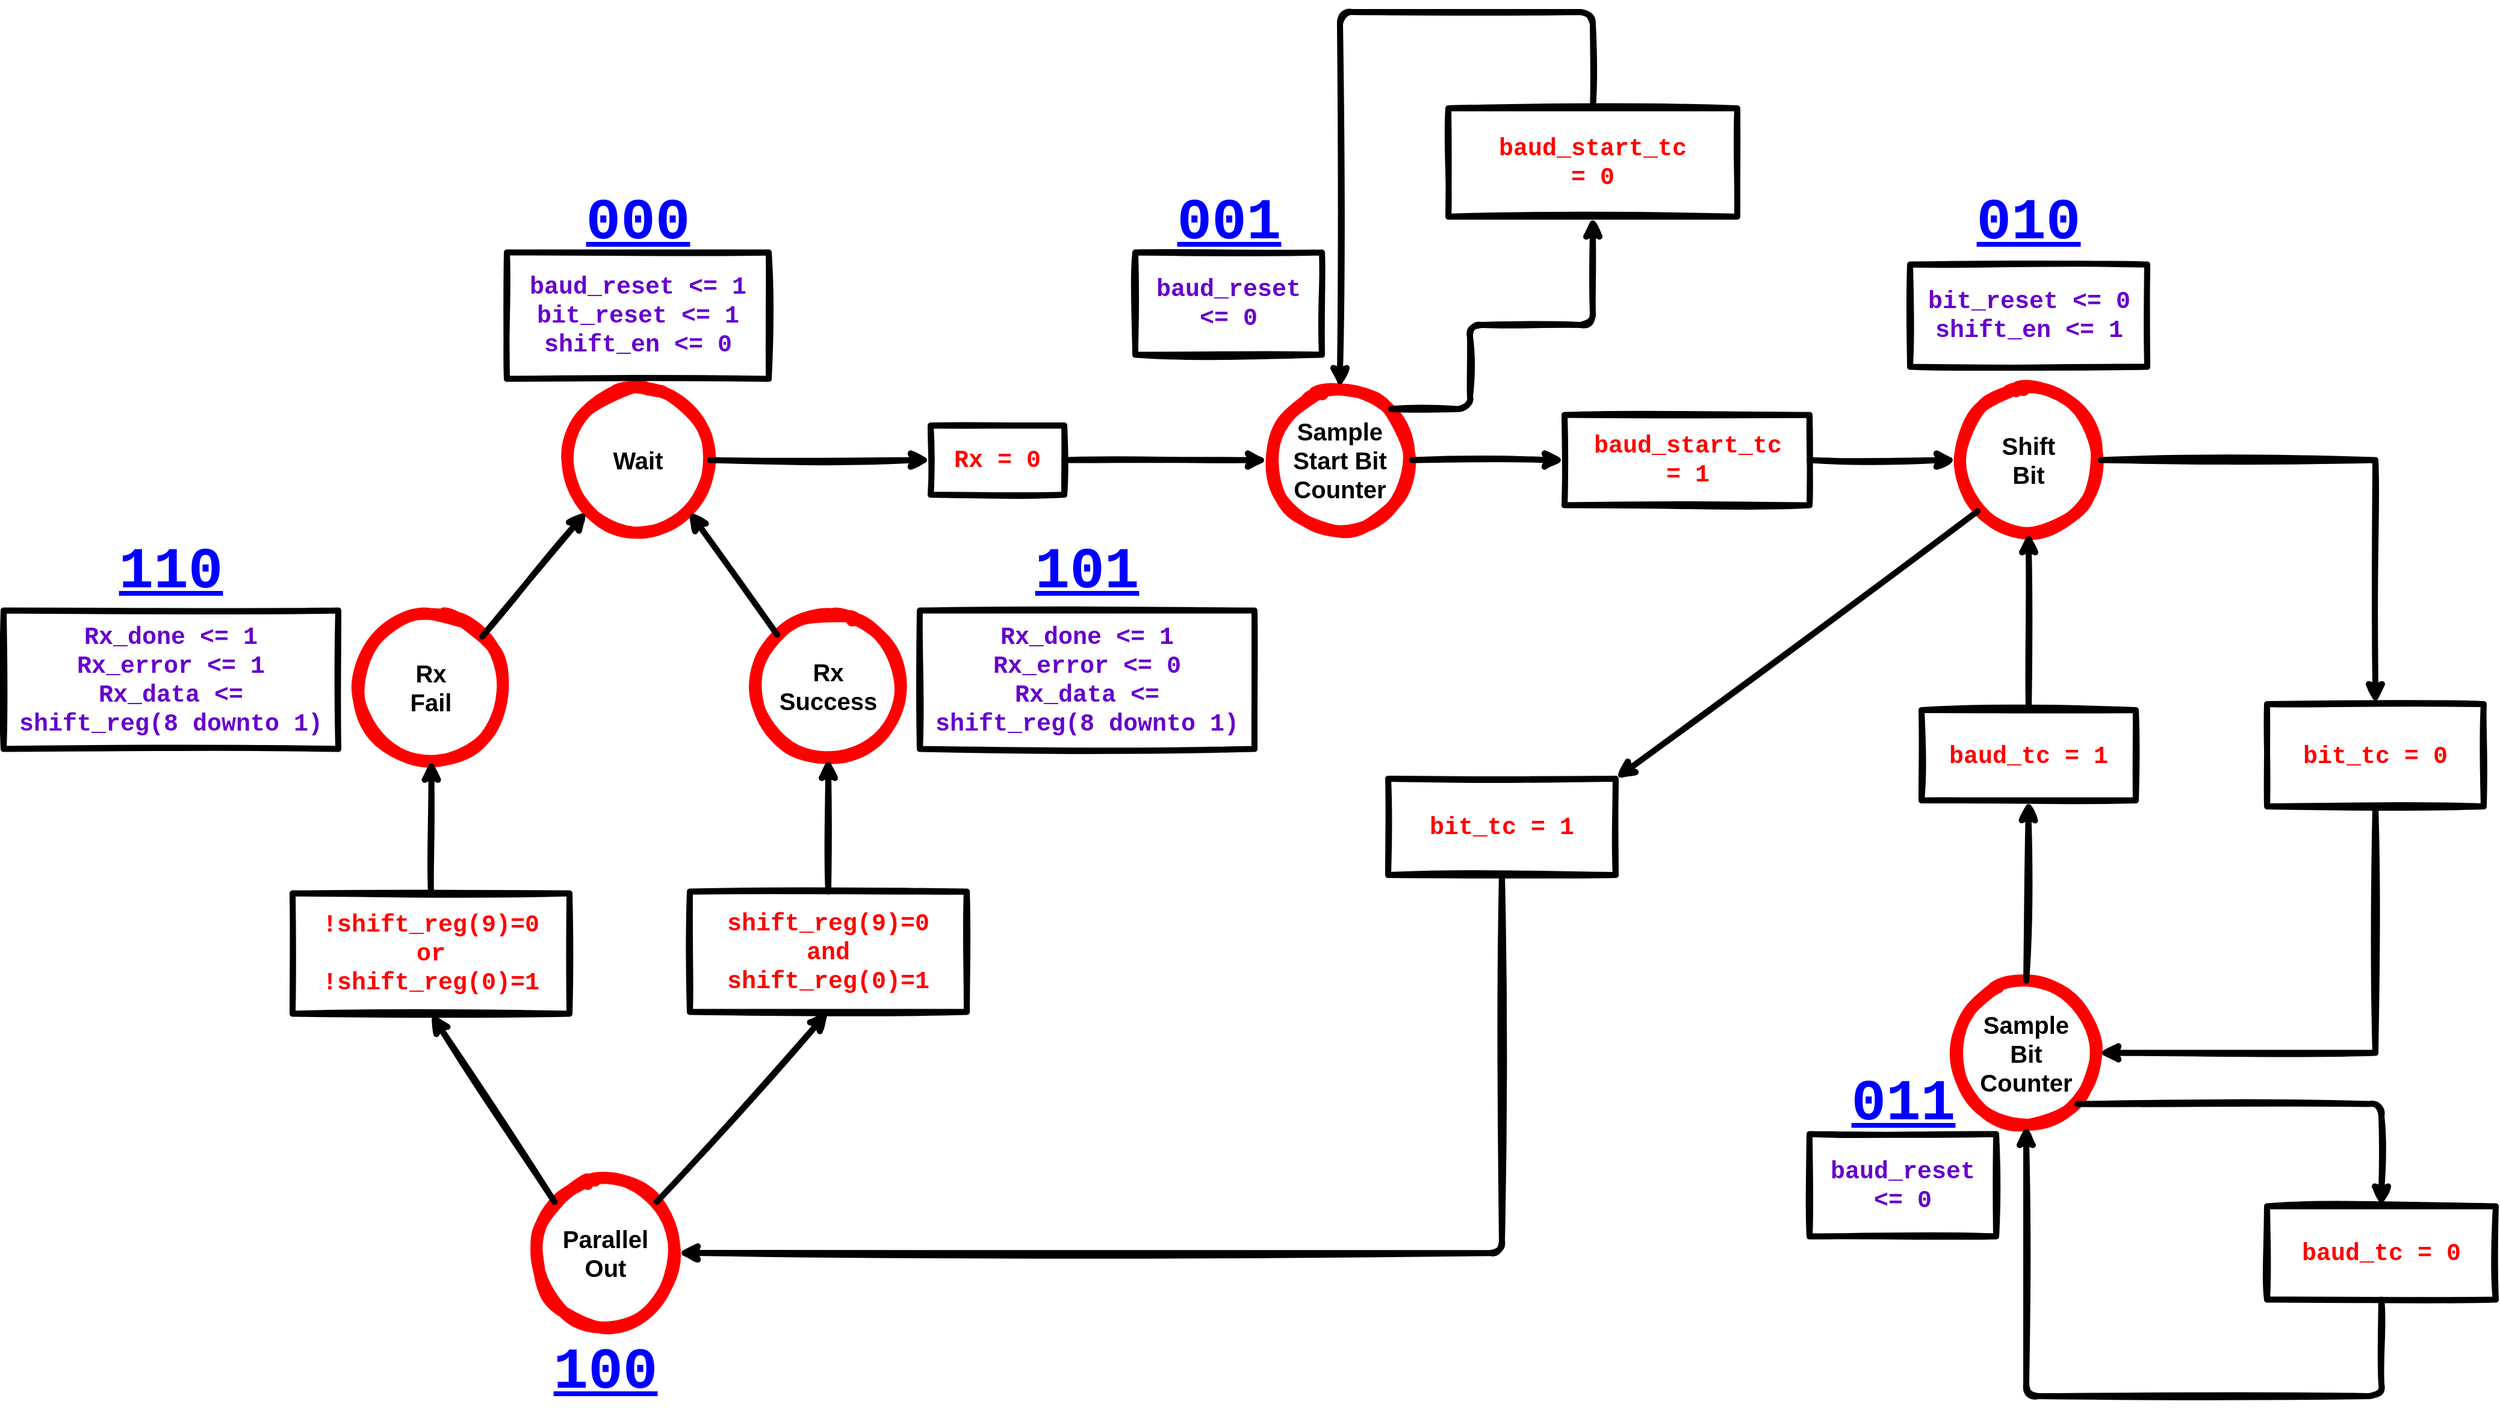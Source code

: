 <mxfile version="18.1.2" type="github">
  <diagram id="x6LJebkulXxpP8k-j8Yy" name="Page-1">
    <mxGraphModel dx="2844" dy="1508" grid="0" gridSize="10" guides="1" tooltips="1" connect="1" arrows="1" fold="1" page="1" pageScale="1" pageWidth="2336" pageHeight="1654" math="0" shadow="0">
      <root>
        <mxCell id="0" />
        <mxCell id="1" parent="0" />
        <mxCell id="wVWjdl_f4s-kxVcAb7ZQ-7" value="" style="group;rounded=0;sketch=1;" parent="1" vertex="1" connectable="0">
          <mxGeometry x="599.75" y="564.3" width="120" height="120" as="geometry" />
        </mxCell>
        <mxCell id="wVWjdl_f4s-kxVcAb7ZQ-8" value="" style="ellipse;whiteSpace=wrap;html=1;rounded=0;strokeWidth=10;sketch=1;strokeColor=#FF0000;" parent="wVWjdl_f4s-kxVcAb7ZQ-7" vertex="1">
          <mxGeometry width="120" height="120" as="geometry" />
        </mxCell>
        <mxCell id="wVWjdl_f4s-kxVcAb7ZQ-9" value="&lt;b style=&quot;font-size: 20px;&quot;&gt;Wait&lt;/b&gt;" style="text;html=1;strokeColor=none;fillColor=none;align=center;verticalAlign=middle;whiteSpace=wrap;rounded=0;sketch=1;" parent="wVWjdl_f4s-kxVcAb7ZQ-7" vertex="1">
          <mxGeometry x="15" y="37.5" width="90" height="45" as="geometry" />
        </mxCell>
        <mxCell id="wVWjdl_f4s-kxVcAb7ZQ-63" value="" style="group;rounded=0;sketch=1;" parent="1" vertex="1" connectable="0">
          <mxGeometry x="1183" y="564.3" width="120" height="120" as="geometry" />
        </mxCell>
        <mxCell id="wVWjdl_f4s-kxVcAb7ZQ-64" value="" style="ellipse;whiteSpace=wrap;html=1;rounded=0;strokeWidth=10;sketch=1;strokeColor=#FF0000;" parent="wVWjdl_f4s-kxVcAb7ZQ-63" vertex="1">
          <mxGeometry width="120" height="120" as="geometry" />
        </mxCell>
        <mxCell id="wVWjdl_f4s-kxVcAb7ZQ-65" value="&lt;b style=&quot;font-size: 20px;&quot;&gt;Sample&lt;br&gt;Start Bit&lt;br&gt;Counter&lt;br&gt;&lt;/b&gt;" style="text;html=1;strokeColor=none;fillColor=none;align=center;verticalAlign=middle;whiteSpace=wrap;rounded=0;sketch=1;" parent="wVWjdl_f4s-kxVcAb7ZQ-63" vertex="1">
          <mxGeometry x="15" y="37.5" width="90" height="45" as="geometry" />
        </mxCell>
        <mxCell id="wVWjdl_f4s-kxVcAb7ZQ-66" value="" style="group;rounded=0;sketch=1;" parent="1" vertex="1" connectable="0">
          <mxGeometry x="1755" y="564.3" width="120" height="120" as="geometry" />
        </mxCell>
        <mxCell id="wVWjdl_f4s-kxVcAb7ZQ-67" value="" style="ellipse;whiteSpace=wrap;html=1;rounded=0;strokeWidth=10;sketch=1;strokeColor=#FF0000;" parent="wVWjdl_f4s-kxVcAb7ZQ-66" vertex="1">
          <mxGeometry width="120" height="120" as="geometry" />
        </mxCell>
        <mxCell id="wVWjdl_f4s-kxVcAb7ZQ-68" value="&lt;b style=&quot;font-size: 20px;&quot;&gt;Shift&lt;br&gt;Bit&lt;br&gt;&lt;/b&gt;" style="text;html=1;strokeColor=none;fillColor=none;align=center;verticalAlign=middle;whiteSpace=wrap;rounded=0;sketch=1;" parent="wVWjdl_f4s-kxVcAb7ZQ-66" vertex="1">
          <mxGeometry x="15" y="37.5" width="90" height="45" as="geometry" />
        </mxCell>
        <mxCell id="wVWjdl_f4s-kxVcAb7ZQ-69" value="" style="group;rounded=0;sketch=1;" parent="1" vertex="1" connectable="0">
          <mxGeometry x="1753" y="1056.8" width="120" height="120" as="geometry" />
        </mxCell>
        <mxCell id="wVWjdl_f4s-kxVcAb7ZQ-70" value="" style="ellipse;whiteSpace=wrap;html=1;rounded=0;strokeWidth=10;sketch=1;strokeColor=#FF0000;" parent="wVWjdl_f4s-kxVcAb7ZQ-69" vertex="1">
          <mxGeometry width="120" height="120" as="geometry" />
        </mxCell>
        <mxCell id="wVWjdl_f4s-kxVcAb7ZQ-71" value="&lt;b style=&quot;font-size: 20px;&quot;&gt;Sample&lt;br&gt;Bit&lt;br&gt;Counter&lt;br&gt;&lt;/b&gt;" style="text;html=1;strokeColor=none;fillColor=none;align=center;verticalAlign=middle;whiteSpace=wrap;rounded=0;sketch=1;" parent="wVWjdl_f4s-kxVcAb7ZQ-69" vertex="1">
          <mxGeometry x="15" y="37.5" width="90" height="45" as="geometry" />
        </mxCell>
        <mxCell id="wVWjdl_f4s-kxVcAb7ZQ-72" value="" style="group;rounded=0;sketch=1;" parent="1" vertex="1" connectable="0">
          <mxGeometry x="573" y="1223.05" width="120" height="120" as="geometry" />
        </mxCell>
        <mxCell id="wVWjdl_f4s-kxVcAb7ZQ-73" value="" style="ellipse;whiteSpace=wrap;html=1;rounded=0;strokeWidth=10;sketch=1;strokeColor=#FF0000;" parent="wVWjdl_f4s-kxVcAb7ZQ-72" vertex="1">
          <mxGeometry width="120" height="120" as="geometry" />
        </mxCell>
        <mxCell id="wVWjdl_f4s-kxVcAb7ZQ-74" value="&lt;b style=&quot;font-size: 20px;&quot;&gt;Parallel&lt;br&gt;Out&lt;br&gt;&lt;/b&gt;" style="text;html=1;strokeColor=none;fillColor=none;align=center;verticalAlign=middle;whiteSpace=wrap;rounded=0;sketch=1;" parent="wVWjdl_f4s-kxVcAb7ZQ-72" vertex="1">
          <mxGeometry x="15" y="37.5" width="90" height="45" as="geometry" />
        </mxCell>
        <mxCell id="wVWjdl_f4s-kxVcAb7ZQ-75" value="&lt;font size=&quot;1&quot; style=&quot;&quot; face=&quot;Courier New&quot;&gt;&lt;b style=&quot;&quot;&gt;&lt;u style=&quot;font-size: 48px;&quot;&gt;000&lt;/u&gt;&lt;/b&gt;&lt;/font&gt;" style="text;html=1;strokeColor=none;fillColor=none;align=center;verticalAlign=middle;whiteSpace=wrap;rounded=0;fontColor=#0000FF;sketch=1;" parent="1" vertex="1">
          <mxGeometry x="629.75" y="411.8" width="60" height="30" as="geometry" />
        </mxCell>
        <mxCell id="wVWjdl_f4s-kxVcAb7ZQ-76" value="&lt;font size=&quot;1&quot; style=&quot;&quot; face=&quot;Courier New&quot;&gt;&lt;b style=&quot;&quot;&gt;&lt;u style=&quot;font-size: 48px;&quot;&gt;001&lt;/u&gt;&lt;/b&gt;&lt;/font&gt;" style="text;html=1;strokeColor=none;fillColor=none;align=center;verticalAlign=middle;whiteSpace=wrap;rounded=0;fontColor=#0000FF;sketch=1;" parent="1" vertex="1">
          <mxGeometry x="1120.5" y="411.8" width="60" height="30" as="geometry" />
        </mxCell>
        <mxCell id="wVWjdl_f4s-kxVcAb7ZQ-77" value="&lt;font size=&quot;1&quot; style=&quot;&quot; face=&quot;Courier New&quot;&gt;&lt;b style=&quot;&quot;&gt;&lt;u style=&quot;font-size: 48px;&quot;&gt;010&lt;/u&gt;&lt;/b&gt;&lt;/font&gt;" style="text;html=1;strokeColor=none;fillColor=none;align=center;verticalAlign=middle;whiteSpace=wrap;rounded=0;fontColor=#0000FF;sketch=1;" parent="1" vertex="1">
          <mxGeometry x="1785" y="411.8" width="60" height="30" as="geometry" />
        </mxCell>
        <mxCell id="wVWjdl_f4s-kxVcAb7ZQ-78" value="&lt;font size=&quot;1&quot; style=&quot;&quot; face=&quot;Courier New&quot;&gt;&lt;b style=&quot;&quot;&gt;&lt;u style=&quot;font-size: 48px;&quot;&gt;100&lt;/u&gt;&lt;/b&gt;&lt;/font&gt;" style="text;html=1;strokeColor=none;fillColor=none;align=center;verticalAlign=middle;whiteSpace=wrap;rounded=0;fontColor=#0000FF;sketch=1;" parent="1" vertex="1">
          <mxGeometry x="603" y="1366.8" width="60" height="30" as="geometry" />
        </mxCell>
        <mxCell id="wVWjdl_f4s-kxVcAb7ZQ-79" value="&lt;font size=&quot;1&quot; style=&quot;&quot; face=&quot;Courier New&quot;&gt;&lt;b style=&quot;&quot;&gt;&lt;u style=&quot;font-size: 48px;&quot;&gt;011&lt;/u&gt;&lt;/b&gt;&lt;/font&gt;" style="text;html=1;strokeColor=none;fillColor=none;align=center;verticalAlign=middle;whiteSpace=wrap;rounded=0;fontColor=#0000FF;sketch=1;" parent="1" vertex="1">
          <mxGeometry x="1680.5" y="1144.3" width="60" height="30" as="geometry" />
        </mxCell>
        <mxCell id="wVWjdl_f4s-kxVcAb7ZQ-204" style="edgeStyle=orthogonalEdgeStyle;sketch=1;orthogonalLoop=1;jettySize=auto;html=1;exitX=0.5;exitY=0;exitDx=0;exitDy=0;entryX=0.5;entryY=0;entryDx=0;entryDy=0;fontFamily=Courier New;fontSize=20;fontColor=#6600CC;strokeWidth=5;" parent="1" source="wVWjdl_f4s-kxVcAb7ZQ-95" target="wVWjdl_f4s-kxVcAb7ZQ-64" edge="1">
          <mxGeometry relative="1" as="geometry">
            <Array as="points">
              <mxPoint x="1453" y="252" />
              <mxPoint x="1243" y="252" />
            </Array>
          </mxGeometry>
        </mxCell>
        <mxCell id="wVWjdl_f4s-kxVcAb7ZQ-95" value="&lt;font style=&quot;font-size: 20px;&quot; face=&quot;Courier New&quot;&gt;&lt;b style=&quot;&quot;&gt;baud_start_tc&lt;br&gt;= 0&lt;br&gt;&lt;/b&gt;&lt;/font&gt;" style="text;html=1;strokeColor=default;fillColor=none;align=center;verticalAlign=middle;whiteSpace=wrap;rounded=0;fontColor=#FF0000;strokeWidth=5;sketch=1;" parent="1" vertex="1">
          <mxGeometry x="1333" y="332" width="240" height="90" as="geometry" />
        </mxCell>
        <mxCell id="wVWjdl_f4s-kxVcAb7ZQ-173" style="edgeStyle=orthogonalEdgeStyle;sketch=1;orthogonalLoop=1;jettySize=auto;html=1;exitX=0.5;exitY=1;exitDx=0;exitDy=0;entryX=1;entryY=0.5;entryDx=0;entryDy=0;fontFamily=Courier New;fontSize=20;fontColor=#6600CC;strokeWidth=5;" parent="1" source="wVWjdl_f4s-kxVcAb7ZQ-96" target="wVWjdl_f4s-kxVcAb7ZQ-73" edge="1">
          <mxGeometry relative="1" as="geometry" />
        </mxCell>
        <mxCell id="wVWjdl_f4s-kxVcAb7ZQ-96" value="&lt;font style=&quot;font-size: 20px;&quot; face=&quot;Courier New&quot;&gt;&lt;b style=&quot;&quot;&gt;bit_tc = 1&lt;br&gt;&lt;/b&gt;&lt;/font&gt;" style="text;html=1;strokeColor=default;fillColor=none;align=center;verticalAlign=middle;whiteSpace=wrap;rounded=0;fontColor=#FF0000;strokeWidth=5;sketch=1;" parent="1" vertex="1">
          <mxGeometry x="1283" y="889" width="189" height="80" as="geometry" />
        </mxCell>
        <mxCell id="wVWjdl_f4s-kxVcAb7ZQ-200" style="edgeStyle=orthogonalEdgeStyle;sketch=1;orthogonalLoop=1;jettySize=auto;html=1;exitX=0.5;exitY=1;exitDx=0;exitDy=0;entryX=0.5;entryY=1;entryDx=0;entryDy=0;fontFamily=Courier New;fontSize=20;fontColor=#6600CC;strokeWidth=5;" parent="1" source="wVWjdl_f4s-kxVcAb7ZQ-97" target="wVWjdl_f4s-kxVcAb7ZQ-70" edge="1">
          <mxGeometry relative="1" as="geometry">
            <Array as="points">
              <mxPoint x="2108" y="1402" />
              <mxPoint x="1813" y="1402" />
            </Array>
          </mxGeometry>
        </mxCell>
        <mxCell id="wVWjdl_f4s-kxVcAb7ZQ-97" value="&lt;font style=&quot;font-size: 20px;&quot; face=&quot;Courier New&quot;&gt;&lt;b style=&quot;&quot;&gt;baud_tc = 0&lt;br&gt;&lt;/b&gt;&lt;/font&gt;" style="text;html=1;strokeColor=default;fillColor=none;align=center;verticalAlign=middle;whiteSpace=wrap;rounded=0;fontColor=#FF0000;sketch=1;strokeWidth=5;" parent="1" vertex="1">
          <mxGeometry x="2013" y="1244.3" width="190" height="77.5" as="geometry" />
        </mxCell>
        <mxCell id="wVWjdl_f4s-kxVcAb7ZQ-155" style="edgeStyle=orthogonalEdgeStyle;rounded=0;sketch=1;orthogonalLoop=1;jettySize=auto;html=1;exitX=0.5;exitY=1;exitDx=0;exitDy=0;entryX=1;entryY=0.5;entryDx=0;entryDy=0;fontFamily=Courier New;fontSize=20;fontColor=#6600CC;strokeWidth=5;" parent="1" source="wVWjdl_f4s-kxVcAb7ZQ-98" target="wVWjdl_f4s-kxVcAb7ZQ-70" edge="1">
          <mxGeometry relative="1" as="geometry" />
        </mxCell>
        <mxCell id="wVWjdl_f4s-kxVcAb7ZQ-98" value="&lt;font style=&quot;font-size: 20px;&quot; face=&quot;Courier New&quot;&gt;&lt;b style=&quot;&quot;&gt;bit_tc = 0&lt;br&gt;&lt;/b&gt;&lt;/font&gt;" style="text;html=1;strokeColor=default;fillColor=none;align=center;verticalAlign=middle;whiteSpace=wrap;rounded=0;fontColor=#FF0000;strokeWidth=5;sketch=1;" parent="1" vertex="1">
          <mxGeometry x="2013" y="827" width="180" height="85" as="geometry" />
        </mxCell>
        <mxCell id="wVWjdl_f4s-kxVcAb7ZQ-153" style="edgeStyle=orthogonalEdgeStyle;rounded=0;sketch=1;orthogonalLoop=1;jettySize=auto;html=1;exitX=0.5;exitY=0;exitDx=0;exitDy=0;entryX=0.5;entryY=1;entryDx=0;entryDy=0;fontFamily=Courier New;fontSize=20;fontColor=#6600CC;strokeWidth=5;" parent="1" source="wVWjdl_f4s-kxVcAb7ZQ-101" target="wVWjdl_f4s-kxVcAb7ZQ-67" edge="1">
          <mxGeometry relative="1" as="geometry" />
        </mxCell>
        <mxCell id="wVWjdl_f4s-kxVcAb7ZQ-101" value="&lt;font style=&quot;font-size: 20px;&quot; face=&quot;Courier New&quot;&gt;&lt;b style=&quot;&quot;&gt;baud_tc = 1&lt;br&gt;&lt;/b&gt;&lt;/font&gt;" style="text;html=1;strokeColor=default;fillColor=none;align=center;verticalAlign=middle;whiteSpace=wrap;rounded=0;fontColor=#FF0000;strokeWidth=5;sketch=1;" parent="1" vertex="1">
          <mxGeometry x="1726" y="832" width="178" height="75" as="geometry" />
        </mxCell>
        <mxCell id="wVWjdl_f4s-kxVcAb7ZQ-102" value="&lt;font color=&quot;#6600cc&quot; style=&quot;font-size: 20px;&quot; face=&quot;Courier New&quot;&gt;&lt;b style=&quot;&quot;&gt;bit_reset &amp;lt;= 0&lt;br&gt;shift_en &amp;lt;= 1&lt;br&gt;&lt;/b&gt;&lt;/font&gt;" style="text;html=1;strokeColor=default;fillColor=none;align=center;verticalAlign=middle;whiteSpace=wrap;rounded=0;fontColor=#0000FF;sketch=1;strokeWidth=5;" parent="1" vertex="1">
          <mxGeometry x="1716.5" y="461.8" width="197" height="85" as="geometry" />
        </mxCell>
        <mxCell id="wVWjdl_f4s-kxVcAb7ZQ-151" style="edgeStyle=orthogonalEdgeStyle;rounded=0;sketch=1;orthogonalLoop=1;jettySize=auto;html=1;exitX=1;exitY=0.5;exitDx=0;exitDy=0;entryX=0;entryY=0.5;entryDx=0;entryDy=0;fontFamily=Courier New;fontSize=20;fontColor=#6600CC;strokeWidth=5;" parent="1" source="wVWjdl_f4s-kxVcAb7ZQ-93" target="wVWjdl_f4s-kxVcAb7ZQ-67" edge="1">
          <mxGeometry relative="1" as="geometry" />
        </mxCell>
        <mxCell id="wVWjdl_f4s-kxVcAb7ZQ-93" value="&lt;font style=&quot;font-size: 20px;&quot; face=&quot;Courier New&quot;&gt;&lt;b style=&quot;&quot;&gt;baud_start_tc&lt;br&gt;= 1&lt;br&gt;&lt;/b&gt;&lt;/font&gt;" style="text;html=1;strokeColor=default;fillColor=none;align=center;verticalAlign=middle;whiteSpace=wrap;rounded=0;fontColor=#FF0000;strokeWidth=5;sketch=1;" parent="1" vertex="1">
          <mxGeometry x="1429.5" y="586.8" width="203.5" height="75" as="geometry" />
        </mxCell>
        <mxCell id="wVWjdl_f4s-kxVcAb7ZQ-164" style="edgeStyle=orthogonalEdgeStyle;rounded=0;sketch=1;orthogonalLoop=1;jettySize=auto;html=1;exitX=1;exitY=0.5;exitDx=0;exitDy=0;entryX=0;entryY=0.5;entryDx=0;entryDy=0;fontFamily=Courier New;fontSize=20;fontColor=#6600CC;strokeWidth=5;" parent="1" source="wVWjdl_f4s-kxVcAb7ZQ-89" target="wVWjdl_f4s-kxVcAb7ZQ-64" edge="1">
          <mxGeometry relative="1" as="geometry" />
        </mxCell>
        <mxCell id="wVWjdl_f4s-kxVcAb7ZQ-89" value="&lt;font size=&quot;1&quot; style=&quot;&quot; face=&quot;Courier New&quot;&gt;&lt;b style=&quot;font-size: 20px;&quot;&gt;Rx = 0&lt;/b&gt;&lt;/font&gt;" style="text;html=1;strokeColor=default;fillColor=none;align=center;verticalAlign=middle;whiteSpace=wrap;rounded=0;fontColor=#FF0000;strokeWidth=5;sketch=1;" parent="1" vertex="1">
          <mxGeometry x="903" y="595.55" width="111" height="57.5" as="geometry" />
        </mxCell>
        <mxCell id="wVWjdl_f4s-kxVcAb7ZQ-143" value="&lt;font color=&quot;#6600cc&quot; size=&quot;1&quot; style=&quot;&quot; face=&quot;Courier New&quot;&gt;&lt;b style=&quot;font-size: 20px;&quot;&gt;baud_reset &amp;lt;= 0&lt;br&gt;&lt;/b&gt;&lt;/font&gt;" style="text;html=1;strokeColor=default;fillColor=none;align=center;verticalAlign=middle;whiteSpace=wrap;rounded=0;fontColor=#0000FF;sketch=1;strokeWidth=5;" parent="1" vertex="1">
          <mxGeometry x="1073" y="451.8" width="155" height="85" as="geometry" />
        </mxCell>
        <mxCell id="wVWjdl_f4s-kxVcAb7ZQ-144" value="&lt;font color=&quot;#6600cc&quot; style=&quot;font-size: 20px;&quot; face=&quot;Courier New&quot;&gt;&lt;b style=&quot;&quot;&gt;baud_reset &amp;lt;= 1&lt;br&gt;bit_reset &amp;lt;= 1&lt;br&gt;shift_en &amp;lt;= 0&lt;br&gt;&lt;/b&gt;&lt;/font&gt;" style="text;html=1;strokeColor=default;fillColor=none;align=center;verticalAlign=middle;whiteSpace=wrap;rounded=0;fontColor=#0000FF;sketch=1;strokeWidth=5;" parent="1" vertex="1">
          <mxGeometry x="551" y="451.8" width="217.5" height="105" as="geometry" />
        </mxCell>
        <mxCell id="wVWjdl_f4s-kxVcAb7ZQ-150" style="edgeStyle=orthogonalEdgeStyle;rounded=0;sketch=1;orthogonalLoop=1;jettySize=auto;html=1;exitX=1;exitY=0.5;exitDx=0;exitDy=0;entryX=0;entryY=0.5;entryDx=0;entryDy=0;fontFamily=Courier New;fontSize=20;fontColor=#6600CC;strokeWidth=5;" parent="1" source="wVWjdl_f4s-kxVcAb7ZQ-64" target="wVWjdl_f4s-kxVcAb7ZQ-93" edge="1">
          <mxGeometry relative="1" as="geometry" />
        </mxCell>
        <mxCell id="wVWjdl_f4s-kxVcAb7ZQ-154" style="edgeStyle=orthogonalEdgeStyle;rounded=0;sketch=1;orthogonalLoop=1;jettySize=auto;html=1;exitX=1;exitY=0.5;exitDx=0;exitDy=0;entryX=0.5;entryY=0;entryDx=0;entryDy=0;fontFamily=Courier New;fontSize=20;fontColor=#6600CC;strokeWidth=5;" parent="1" source="wVWjdl_f4s-kxVcAb7ZQ-67" target="wVWjdl_f4s-kxVcAb7ZQ-98" edge="1">
          <mxGeometry relative="1" as="geometry" />
        </mxCell>
        <mxCell id="wVWjdl_f4s-kxVcAb7ZQ-157" style="edgeStyle=none;rounded=0;sketch=1;orthogonalLoop=1;jettySize=auto;html=1;exitX=0;exitY=1;exitDx=0;exitDy=0;entryX=1;entryY=0;entryDx=0;entryDy=0;fontFamily=Courier New;fontSize=20;fontColor=#6600CC;strokeWidth=5;" parent="1" source="wVWjdl_f4s-kxVcAb7ZQ-67" target="wVWjdl_f4s-kxVcAb7ZQ-96" edge="1">
          <mxGeometry relative="1" as="geometry" />
        </mxCell>
        <mxCell id="wVWjdl_f4s-kxVcAb7ZQ-163" style="edgeStyle=orthogonalEdgeStyle;rounded=0;sketch=1;orthogonalLoop=1;jettySize=auto;html=1;exitX=1;exitY=0.5;exitDx=0;exitDy=0;entryX=0;entryY=0.5;entryDx=0;entryDy=0;fontFamily=Courier New;fontSize=20;fontColor=#6600CC;strokeWidth=5;" parent="1" source="wVWjdl_f4s-kxVcAb7ZQ-8" target="wVWjdl_f4s-kxVcAb7ZQ-89" edge="1">
          <mxGeometry relative="1" as="geometry" />
        </mxCell>
        <mxCell id="wVWjdl_f4s-kxVcAb7ZQ-165" value="" style="group;rounded=0;sketch=1;" parent="1" vertex="1" connectable="0">
          <mxGeometry x="758" y="751.8" width="120" height="120" as="geometry" />
        </mxCell>
        <mxCell id="wVWjdl_f4s-kxVcAb7ZQ-166" value="" style="ellipse;whiteSpace=wrap;html=1;rounded=0;strokeWidth=10;sketch=1;strokeColor=#FF0000;" parent="wVWjdl_f4s-kxVcAb7ZQ-165" vertex="1">
          <mxGeometry width="120" height="120" as="geometry" />
        </mxCell>
        <mxCell id="wVWjdl_f4s-kxVcAb7ZQ-167" value="&lt;b style=&quot;font-size: 20px;&quot;&gt;Rx&lt;br&gt;Success&lt;br&gt;&lt;/b&gt;" style="text;html=1;strokeColor=none;fillColor=none;align=center;verticalAlign=middle;whiteSpace=wrap;rounded=0;sketch=1;" parent="wVWjdl_f4s-kxVcAb7ZQ-165" vertex="1">
          <mxGeometry x="15" y="37.5" width="90" height="45" as="geometry" />
        </mxCell>
        <mxCell id="wVWjdl_f4s-kxVcAb7ZQ-170" value="" style="group;rounded=0;sketch=1;" parent="1" vertex="1" connectable="0">
          <mxGeometry x="428" y="753.3" width="120" height="120" as="geometry" />
        </mxCell>
        <mxCell id="wVWjdl_f4s-kxVcAb7ZQ-171" value="" style="ellipse;whiteSpace=wrap;html=1;rounded=0;strokeWidth=10;sketch=1;strokeColor=#FF0000;" parent="wVWjdl_f4s-kxVcAb7ZQ-170" vertex="1">
          <mxGeometry width="120" height="120" as="geometry" />
        </mxCell>
        <mxCell id="wVWjdl_f4s-kxVcAb7ZQ-172" value="&lt;b style=&quot;font-size: 20px;&quot;&gt;Rx&lt;br&gt;Fail&lt;br&gt;&lt;/b&gt;" style="text;html=1;strokeColor=none;fillColor=none;align=center;verticalAlign=middle;whiteSpace=wrap;rounded=0;sketch=1;" parent="wVWjdl_f4s-kxVcAb7ZQ-170" vertex="1">
          <mxGeometry x="15" y="37.5" width="90" height="45" as="geometry" />
        </mxCell>
        <mxCell id="wVWjdl_f4s-kxVcAb7ZQ-179" value="&lt;font color=&quot;#6600cc&quot; size=&quot;1&quot; style=&quot;&quot; face=&quot;Courier New&quot;&gt;&lt;b style=&quot;font-size: 20px;&quot;&gt;baud_reset &amp;lt;= 0&lt;br&gt;&lt;/b&gt;&lt;/font&gt;" style="text;html=1;strokeColor=default;fillColor=none;align=center;verticalAlign=middle;whiteSpace=wrap;rounded=0;fontColor=#0000FF;sketch=1;strokeWidth=5;" parent="1" vertex="1">
          <mxGeometry x="1633" y="1184.3" width="155" height="85" as="geometry" />
        </mxCell>
        <mxCell id="wVWjdl_f4s-kxVcAb7ZQ-182" style="edgeStyle=none;sketch=1;orthogonalLoop=1;jettySize=auto;html=1;exitX=0.5;exitY=0;exitDx=0;exitDy=0;entryX=0.5;entryY=1;entryDx=0;entryDy=0;fontFamily=Courier New;fontSize=20;fontColor=#6600CC;strokeWidth=5;" parent="1" source="wVWjdl_f4s-kxVcAb7ZQ-180" target="wVWjdl_f4s-kxVcAb7ZQ-166" edge="1">
          <mxGeometry relative="1" as="geometry" />
        </mxCell>
        <mxCell id="wVWjdl_f4s-kxVcAb7ZQ-180" value="&lt;font style=&quot;font-size: 20px;&quot; face=&quot;Courier New&quot;&gt;&lt;b style=&quot;&quot;&gt;shift_reg(9)=0&lt;br&gt;and&lt;br&gt;shift_reg(0)=1&lt;br&gt;&lt;/b&gt;&lt;/font&gt;" style="text;html=1;strokeColor=default;fillColor=none;align=center;verticalAlign=middle;whiteSpace=wrap;rounded=0;fontColor=#FF0000;strokeWidth=5;sketch=1;" parent="1" vertex="1">
          <mxGeometry x="703" y="982.8" width="230" height="100" as="geometry" />
        </mxCell>
        <mxCell id="wVWjdl_f4s-kxVcAb7ZQ-181" style="edgeStyle=none;sketch=1;orthogonalLoop=1;jettySize=auto;html=1;exitX=1;exitY=0;exitDx=0;exitDy=0;entryX=0.5;entryY=1;entryDx=0;entryDy=0;fontFamily=Courier New;fontSize=20;fontColor=#6600CC;strokeWidth=5;" parent="1" source="wVWjdl_f4s-kxVcAb7ZQ-73" target="wVWjdl_f4s-kxVcAb7ZQ-180" edge="1">
          <mxGeometry relative="1" as="geometry" />
        </mxCell>
        <mxCell id="wVWjdl_f4s-kxVcAb7ZQ-185" style="edgeStyle=none;sketch=1;orthogonalLoop=1;jettySize=auto;html=1;exitX=0.5;exitY=0;exitDx=0;exitDy=0;fontFamily=Courier New;fontSize=20;fontColor=#6600CC;strokeWidth=5;" parent="1" source="wVWjdl_f4s-kxVcAb7ZQ-183" edge="1">
          <mxGeometry relative="1" as="geometry">
            <mxPoint x="488.333" y="873.3" as="targetPoint" />
          </mxGeometry>
        </mxCell>
        <mxCell id="wVWjdl_f4s-kxVcAb7ZQ-183" value="&lt;font style=&quot;font-size: 20px;&quot; face=&quot;Courier New&quot;&gt;&lt;b style=&quot;&quot;&gt;!shift_reg(9)=0&lt;br&gt;or&lt;br&gt;!shift_reg(0)=1&lt;br&gt;&lt;/b&gt;&lt;/font&gt;" style="text;html=1;strokeColor=default;fillColor=none;align=center;verticalAlign=middle;whiteSpace=wrap;rounded=0;fontColor=#FF0000;strokeWidth=5;sketch=1;" parent="1" vertex="1">
          <mxGeometry x="373" y="984.3" width="230" height="100" as="geometry" />
        </mxCell>
        <mxCell id="wVWjdl_f4s-kxVcAb7ZQ-184" style="edgeStyle=none;sketch=1;orthogonalLoop=1;jettySize=auto;html=1;exitX=0;exitY=0;exitDx=0;exitDy=0;entryX=0.5;entryY=1;entryDx=0;entryDy=0;fontFamily=Courier New;fontSize=20;fontColor=#6600CC;strokeWidth=5;" parent="1" source="wVWjdl_f4s-kxVcAb7ZQ-73" target="wVWjdl_f4s-kxVcAb7ZQ-183" edge="1">
          <mxGeometry relative="1" as="geometry" />
        </mxCell>
        <mxCell id="wVWjdl_f4s-kxVcAb7ZQ-186" style="edgeStyle=none;sketch=1;orthogonalLoop=1;jettySize=auto;html=1;exitX=1;exitY=0;exitDx=0;exitDy=0;entryX=0;entryY=1;entryDx=0;entryDy=0;fontFamily=Courier New;fontSize=20;fontColor=#6600CC;strokeWidth=5;" parent="1" source="wVWjdl_f4s-kxVcAb7ZQ-171" target="wVWjdl_f4s-kxVcAb7ZQ-8" edge="1">
          <mxGeometry relative="1" as="geometry" />
        </mxCell>
        <mxCell id="wVWjdl_f4s-kxVcAb7ZQ-187" style="edgeStyle=none;sketch=1;orthogonalLoop=1;jettySize=auto;html=1;exitX=0;exitY=0;exitDx=0;exitDy=0;entryX=1;entryY=1;entryDx=0;entryDy=0;fontFamily=Courier New;fontSize=20;fontColor=#6600CC;strokeWidth=5;" parent="1" source="wVWjdl_f4s-kxVcAb7ZQ-166" target="wVWjdl_f4s-kxVcAb7ZQ-8" edge="1">
          <mxGeometry relative="1" as="geometry" />
        </mxCell>
        <mxCell id="wVWjdl_f4s-kxVcAb7ZQ-191" value="&lt;font size=&quot;1&quot; style=&quot;&quot; face=&quot;Courier New&quot;&gt;&lt;b style=&quot;&quot;&gt;&lt;u style=&quot;font-size: 48px;&quot;&gt;101&lt;/u&gt;&lt;/b&gt;&lt;/font&gt;" style="text;html=1;strokeColor=none;fillColor=none;align=center;verticalAlign=middle;whiteSpace=wrap;rounded=0;fontColor=#0000FF;sketch=1;" parent="1" vertex="1">
          <mxGeometry x="1003" y="701.8" width="60" height="30" as="geometry" />
        </mxCell>
        <mxCell id="wVWjdl_f4s-kxVcAb7ZQ-192" value="&lt;font size=&quot;1&quot; style=&quot;&quot; face=&quot;Courier New&quot;&gt;&lt;b style=&quot;&quot;&gt;&lt;u style=&quot;font-size: 48px;&quot;&gt;110&lt;/u&gt;&lt;/b&gt;&lt;/font&gt;" style="text;html=1;strokeColor=none;fillColor=none;align=center;verticalAlign=middle;whiteSpace=wrap;rounded=0;fontColor=#0000FF;sketch=1;" parent="1" vertex="1">
          <mxGeometry x="242" y="702" width="60" height="30" as="geometry" />
        </mxCell>
        <mxCell id="wVWjdl_f4s-kxVcAb7ZQ-193" style="edgeStyle=none;sketch=1;orthogonalLoop=1;jettySize=auto;html=1;exitX=0.5;exitY=0;exitDx=0;exitDy=0;entryX=0.5;entryY=1;entryDx=0;entryDy=0;fontFamily=Courier New;fontSize=20;fontColor=#6600CC;strokeWidth=5;" parent="1" source="wVWjdl_f4s-kxVcAb7ZQ-70" target="wVWjdl_f4s-kxVcAb7ZQ-101" edge="1">
          <mxGeometry relative="1" as="geometry" />
        </mxCell>
        <mxCell id="wVWjdl_f4s-kxVcAb7ZQ-194" value="&lt;font color=&quot;#6600cc&quot; size=&quot;1&quot; style=&quot;&quot; face=&quot;Courier New&quot;&gt;&lt;b style=&quot;font-size: 20px;&quot;&gt;Rx_done &amp;lt;= 1&lt;br&gt;Rx_error &amp;lt;= 0&lt;br&gt;Rx_data &amp;lt;= &lt;br&gt;shift_reg(8 downto 1)&lt;br&gt;&lt;/b&gt;&lt;/font&gt;" style="text;html=1;strokeColor=default;fillColor=none;align=center;verticalAlign=middle;whiteSpace=wrap;rounded=0;fontColor=#0000FF;sketch=1;strokeWidth=5;" parent="1" vertex="1">
          <mxGeometry x="894" y="749.3" width="278" height="115" as="geometry" />
        </mxCell>
        <mxCell id="wVWjdl_f4s-kxVcAb7ZQ-197" value="&lt;font color=&quot;#6600cc&quot; size=&quot;1&quot; style=&quot;&quot; face=&quot;Courier New&quot;&gt;&lt;b style=&quot;font-size: 20px;&quot;&gt;Rx_done &amp;lt;= 1&lt;br&gt;Rx_error &amp;lt;= 1&lt;br&gt;Rx_data &amp;lt;= &lt;br&gt;shift_reg(8 downto 1)&lt;br&gt;&lt;/b&gt;&lt;/font&gt;" style="text;html=1;strokeColor=default;fillColor=none;align=center;verticalAlign=middle;whiteSpace=wrap;rounded=0;fontColor=#0000FF;sketch=1;strokeWidth=5;" parent="1" vertex="1">
          <mxGeometry x="133" y="749.3" width="278" height="115" as="geometry" />
        </mxCell>
        <mxCell id="wVWjdl_f4s-kxVcAb7ZQ-199" style="edgeStyle=orthogonalEdgeStyle;sketch=1;orthogonalLoop=1;jettySize=auto;html=1;exitX=1;exitY=1;exitDx=0;exitDy=0;entryX=0.5;entryY=0;entryDx=0;entryDy=0;fontFamily=Courier New;fontSize=20;fontColor=#6600CC;strokeWidth=5;" parent="1" source="wVWjdl_f4s-kxVcAb7ZQ-70" target="wVWjdl_f4s-kxVcAb7ZQ-97" edge="1">
          <mxGeometry relative="1" as="geometry" />
        </mxCell>
        <mxCell id="wVWjdl_f4s-kxVcAb7ZQ-201" style="edgeStyle=orthogonalEdgeStyle;sketch=1;orthogonalLoop=1;jettySize=auto;html=1;exitX=1;exitY=0;exitDx=0;exitDy=0;entryX=0.5;entryY=1;entryDx=0;entryDy=0;fontFamily=Courier New;fontSize=20;fontColor=#6600CC;strokeWidth=5;" parent="1" source="wVWjdl_f4s-kxVcAb7ZQ-64" target="wVWjdl_f4s-kxVcAb7ZQ-95" edge="1">
          <mxGeometry relative="1" as="geometry">
            <Array as="points">
              <mxPoint x="1351" y="582" />
              <mxPoint x="1351" y="512" />
              <mxPoint x="1453" y="512" />
            </Array>
          </mxGeometry>
        </mxCell>
      </root>
    </mxGraphModel>
  </diagram>
</mxfile>

